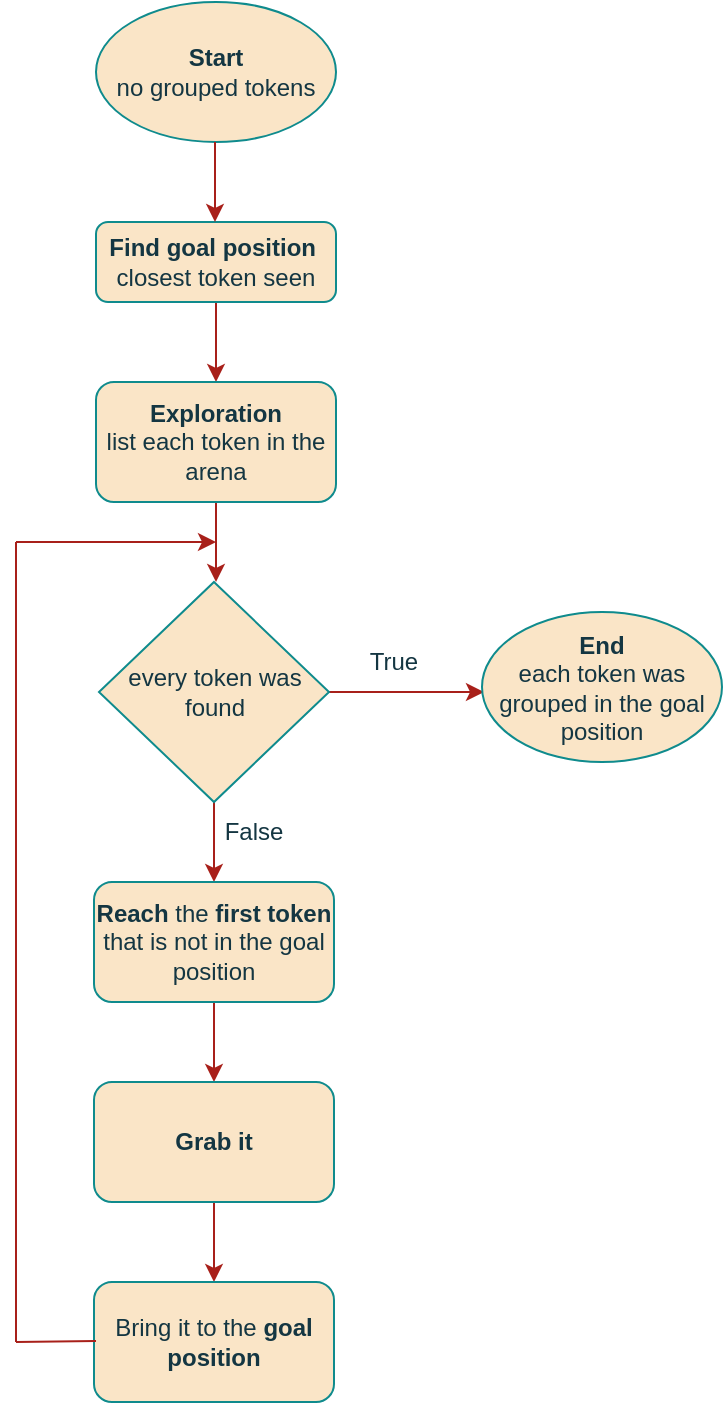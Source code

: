 <mxfile version="22.0.8" type="github">
  <diagram id="C5RBs43oDa-KdzZeNtuy" name="Page-1">
    <mxGraphModel dx="1323" dy="842" grid="1" gridSize="10" guides="1" tooltips="1" connect="1" arrows="1" fold="1" page="1" pageScale="1" pageWidth="827" pageHeight="1169" background="none" math="0" shadow="0">
      <root>
        <mxCell id="WIyWlLk6GJQsqaUBKTNV-0" />
        <mxCell id="WIyWlLk6GJQsqaUBKTNV-1" parent="WIyWlLk6GJQsqaUBKTNV-0" />
        <mxCell id="uBicAtSKVxRK-nKAeODd-2" value="" style="edgeStyle=orthogonalEdgeStyle;rounded=0;orthogonalLoop=1;jettySize=auto;html=1;entryX=0.5;entryY=0;entryDx=0;entryDy=0;labelBackgroundColor=none;strokeColor=#A8201A;fontColor=default;" edge="1" parent="WIyWlLk6GJQsqaUBKTNV-1" source="WIyWlLk6GJQsqaUBKTNV-3" target="uBicAtSKVxRK-nKAeODd-3">
          <mxGeometry relative="1" as="geometry">
            <mxPoint x="337" y="435" as="targetPoint" />
          </mxGeometry>
        </mxCell>
        <mxCell id="WIyWlLk6GJQsqaUBKTNV-3" value="&lt;b&gt;Find goal position&lt;/b&gt;&amp;nbsp;&lt;br&gt;closest token seen" style="rounded=1;whiteSpace=wrap;html=1;fontSize=12;glass=0;strokeWidth=1;shadow=0;labelBackgroundColor=none;fillColor=#FAE5C7;strokeColor=#0F8B8D;fontColor=#143642;" parent="WIyWlLk6GJQsqaUBKTNV-1" vertex="1">
          <mxGeometry x="277" y="345" width="120" height="40" as="geometry" />
        </mxCell>
        <mxCell id="uBicAtSKVxRK-nKAeODd-0" value="&lt;b&gt;Start&lt;/b&gt;&lt;br&gt;no grouped tokens" style="ellipse;whiteSpace=wrap;html=1;labelBackgroundColor=none;fillColor=#FAE5C7;strokeColor=#0F8B8D;fontColor=#143642;" vertex="1" parent="WIyWlLk6GJQsqaUBKTNV-1">
          <mxGeometry x="277" y="235" width="120" height="70" as="geometry" />
        </mxCell>
        <mxCell id="uBicAtSKVxRK-nKAeODd-1" value="" style="endArrow=classic;html=1;rounded=0;labelBackgroundColor=none;strokeColor=#A8201A;fontColor=default;" edge="1" parent="WIyWlLk6GJQsqaUBKTNV-1">
          <mxGeometry width="50" height="50" relative="1" as="geometry">
            <mxPoint x="336.5" y="305" as="sourcePoint" />
            <mxPoint x="336.5" y="345" as="targetPoint" />
          </mxGeometry>
        </mxCell>
        <mxCell id="uBicAtSKVxRK-nKAeODd-5" value="" style="edgeStyle=orthogonalEdgeStyle;rounded=0;orthogonalLoop=1;jettySize=auto;html=1;labelBackgroundColor=none;strokeColor=#A8201A;fontColor=default;" edge="1" parent="WIyWlLk6GJQsqaUBKTNV-1" source="uBicAtSKVxRK-nKAeODd-3">
          <mxGeometry relative="1" as="geometry">
            <mxPoint x="337" y="525" as="targetPoint" />
          </mxGeometry>
        </mxCell>
        <mxCell id="uBicAtSKVxRK-nKAeODd-3" value="&lt;b&gt;Exploration&lt;/b&gt;&lt;br&gt;list each token in the arena" style="rounded=1;whiteSpace=wrap;html=1;labelBackgroundColor=none;fillColor=#FAE5C7;strokeColor=#0F8B8D;fontColor=#143642;" vertex="1" parent="WIyWlLk6GJQsqaUBKTNV-1">
          <mxGeometry x="277" y="425" width="120" height="60" as="geometry" />
        </mxCell>
        <mxCell id="uBicAtSKVxRK-nKAeODd-11" value="" style="edgeStyle=orthogonalEdgeStyle;rounded=0;orthogonalLoop=1;jettySize=auto;html=1;labelBackgroundColor=none;strokeColor=#A8201A;fontColor=default;" edge="1" parent="WIyWlLk6GJQsqaUBKTNV-1" source="uBicAtSKVxRK-nKAeODd-7">
          <mxGeometry relative="1" as="geometry">
            <mxPoint x="471" y="580" as="targetPoint" />
          </mxGeometry>
        </mxCell>
        <mxCell id="uBicAtSKVxRK-nKAeODd-16" value="" style="edgeStyle=orthogonalEdgeStyle;rounded=0;orthogonalLoop=1;jettySize=auto;html=1;labelBackgroundColor=none;strokeColor=#A8201A;fontColor=default;" edge="1" parent="WIyWlLk6GJQsqaUBKTNV-1" source="uBicAtSKVxRK-nKAeODd-7">
          <mxGeometry relative="1" as="geometry">
            <mxPoint x="336" y="675" as="targetPoint" />
          </mxGeometry>
        </mxCell>
        <mxCell id="uBicAtSKVxRK-nKAeODd-7" value="every token was found" style="rhombus;whiteSpace=wrap;html=1;labelBackgroundColor=none;fillColor=#FAE5C7;strokeColor=#0F8B8D;fontColor=#143642;" vertex="1" parent="WIyWlLk6GJQsqaUBKTNV-1">
          <mxGeometry x="278.5" y="525" width="115" height="110" as="geometry" />
        </mxCell>
        <mxCell id="uBicAtSKVxRK-nKAeODd-14" value="True" style="text;html=1;strokeColor=none;fillColor=none;align=center;verticalAlign=middle;whiteSpace=wrap;rounded=0;labelBackgroundColor=none;fontColor=#143642;" vertex="1" parent="WIyWlLk6GJQsqaUBKTNV-1">
          <mxGeometry x="396" y="550" width="60" height="30" as="geometry" />
        </mxCell>
        <mxCell id="uBicAtSKVxRK-nKAeODd-18" value="False" style="text;html=1;strokeColor=none;fillColor=none;align=center;verticalAlign=middle;whiteSpace=wrap;rounded=0;labelBackgroundColor=none;fontColor=#143642;" vertex="1" parent="WIyWlLk6GJQsqaUBKTNV-1">
          <mxGeometry x="326" y="635" width="60" height="30" as="geometry" />
        </mxCell>
        <mxCell id="uBicAtSKVxRK-nKAeODd-21" value="" style="edgeStyle=orthogonalEdgeStyle;rounded=0;orthogonalLoop=1;jettySize=auto;html=1;labelBackgroundColor=none;strokeColor=#A8201A;fontColor=default;" edge="1" parent="WIyWlLk6GJQsqaUBKTNV-1" source="uBicAtSKVxRK-nKAeODd-19" target="uBicAtSKVxRK-nKAeODd-20">
          <mxGeometry relative="1" as="geometry" />
        </mxCell>
        <mxCell id="uBicAtSKVxRK-nKAeODd-19" value="&lt;b&gt;Reach &lt;/b&gt;the &lt;b&gt;first token &lt;/b&gt;that is not in the goal position" style="rounded=1;whiteSpace=wrap;html=1;labelBackgroundColor=none;fillColor=#FAE5C7;strokeColor=#0F8B8D;fontColor=#143642;" vertex="1" parent="WIyWlLk6GJQsqaUBKTNV-1">
          <mxGeometry x="276" y="675" width="120" height="60" as="geometry" />
        </mxCell>
        <mxCell id="uBicAtSKVxRK-nKAeODd-23" value="" style="edgeStyle=orthogonalEdgeStyle;rounded=0;orthogonalLoop=1;jettySize=auto;html=1;labelBackgroundColor=none;strokeColor=#A8201A;fontColor=default;" edge="1" parent="WIyWlLk6GJQsqaUBKTNV-1" source="uBicAtSKVxRK-nKAeODd-20" target="uBicAtSKVxRK-nKAeODd-22">
          <mxGeometry relative="1" as="geometry" />
        </mxCell>
        <mxCell id="uBicAtSKVxRK-nKAeODd-20" value="&lt;b&gt;Grab it&lt;/b&gt;" style="rounded=1;whiteSpace=wrap;html=1;labelBackgroundColor=none;fillColor=#FAE5C7;strokeColor=#0F8B8D;fontColor=#143642;" vertex="1" parent="WIyWlLk6GJQsqaUBKTNV-1">
          <mxGeometry x="276" y="775" width="120" height="60" as="geometry" />
        </mxCell>
        <mxCell id="uBicAtSKVxRK-nKAeODd-22" value="Bring it to the &lt;b&gt;goal position&lt;/b&gt;" style="rounded=1;whiteSpace=wrap;html=1;labelBackgroundColor=none;fillColor=#FAE5C7;strokeColor=#0F8B8D;fontColor=#143642;" vertex="1" parent="WIyWlLk6GJQsqaUBKTNV-1">
          <mxGeometry x="276" y="875" width="120" height="60" as="geometry" />
        </mxCell>
        <mxCell id="uBicAtSKVxRK-nKAeODd-27" value="" style="endArrow=classic;html=1;rounded=0;labelBackgroundColor=none;strokeColor=#A8201A;fontColor=default;" edge="1" parent="WIyWlLk6GJQsqaUBKTNV-1">
          <mxGeometry width="50" height="50" relative="1" as="geometry">
            <mxPoint x="237" y="505" as="sourcePoint" />
            <mxPoint x="337" y="505" as="targetPoint" />
          </mxGeometry>
        </mxCell>
        <mxCell id="uBicAtSKVxRK-nKAeODd-28" value="" style="endArrow=none;html=1;rounded=0;labelBackgroundColor=none;strokeColor=#A8201A;fontColor=default;" edge="1" parent="WIyWlLk6GJQsqaUBKTNV-1">
          <mxGeometry width="50" height="50" relative="1" as="geometry">
            <mxPoint x="237" y="905" as="sourcePoint" />
            <mxPoint x="277" y="904.5" as="targetPoint" />
          </mxGeometry>
        </mxCell>
        <mxCell id="uBicAtSKVxRK-nKAeODd-29" value="" style="endArrow=none;html=1;rounded=0;labelBackgroundColor=none;strokeColor=#A8201A;fontColor=default;" edge="1" parent="WIyWlLk6GJQsqaUBKTNV-1">
          <mxGeometry width="50" height="50" relative="1" as="geometry">
            <mxPoint x="237" y="905" as="sourcePoint" />
            <mxPoint x="237" y="505" as="targetPoint" />
            <Array as="points">
              <mxPoint x="237" y="895" />
              <mxPoint x="237" y="875" />
            </Array>
          </mxGeometry>
        </mxCell>
        <mxCell id="uBicAtSKVxRK-nKAeODd-30" value="&lt;b&gt;End&lt;/b&gt;&lt;br&gt;each token was grouped in the goal position" style="ellipse;whiteSpace=wrap;html=1;strokeColor=#0F8B8D;fontColor=#143642;fillColor=#FAE5C7;labelBackgroundColor=none;" vertex="1" parent="WIyWlLk6GJQsqaUBKTNV-1">
          <mxGeometry x="470" y="540" width="120" height="75" as="geometry" />
        </mxCell>
      </root>
    </mxGraphModel>
  </diagram>
</mxfile>
